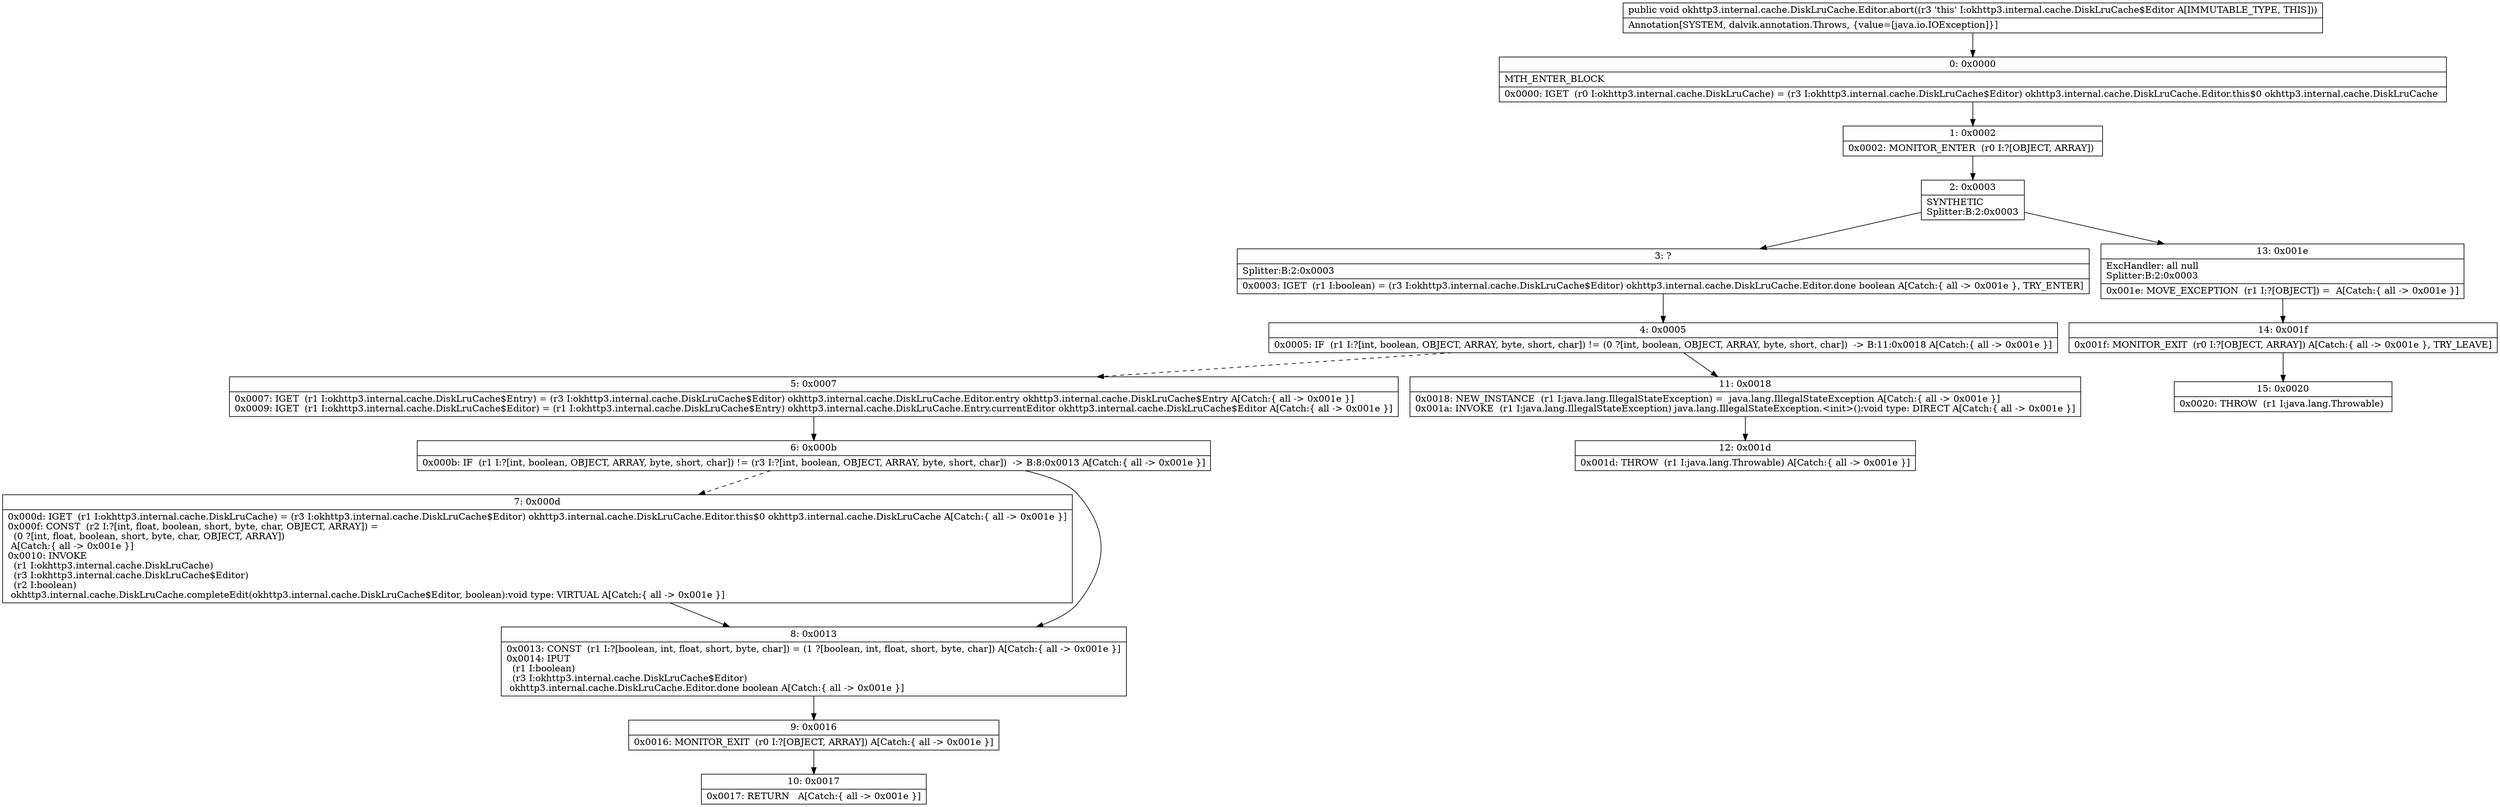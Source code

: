 digraph "CFG forokhttp3.internal.cache.DiskLruCache.Editor.abort()V" {
Node_0 [shape=record,label="{0\:\ 0x0000|MTH_ENTER_BLOCK\l|0x0000: IGET  (r0 I:okhttp3.internal.cache.DiskLruCache) = (r3 I:okhttp3.internal.cache.DiskLruCache$Editor) okhttp3.internal.cache.DiskLruCache.Editor.this$0 okhttp3.internal.cache.DiskLruCache \l}"];
Node_1 [shape=record,label="{1\:\ 0x0002|0x0002: MONITOR_ENTER  (r0 I:?[OBJECT, ARRAY]) \l}"];
Node_2 [shape=record,label="{2\:\ 0x0003|SYNTHETIC\lSplitter:B:2:0x0003\l}"];
Node_3 [shape=record,label="{3\:\ ?|Splitter:B:2:0x0003\l|0x0003: IGET  (r1 I:boolean) = (r3 I:okhttp3.internal.cache.DiskLruCache$Editor) okhttp3.internal.cache.DiskLruCache.Editor.done boolean A[Catch:\{ all \-\> 0x001e \}, TRY_ENTER]\l}"];
Node_4 [shape=record,label="{4\:\ 0x0005|0x0005: IF  (r1 I:?[int, boolean, OBJECT, ARRAY, byte, short, char]) != (0 ?[int, boolean, OBJECT, ARRAY, byte, short, char])  \-\> B:11:0x0018 A[Catch:\{ all \-\> 0x001e \}]\l}"];
Node_5 [shape=record,label="{5\:\ 0x0007|0x0007: IGET  (r1 I:okhttp3.internal.cache.DiskLruCache$Entry) = (r3 I:okhttp3.internal.cache.DiskLruCache$Editor) okhttp3.internal.cache.DiskLruCache.Editor.entry okhttp3.internal.cache.DiskLruCache$Entry A[Catch:\{ all \-\> 0x001e \}]\l0x0009: IGET  (r1 I:okhttp3.internal.cache.DiskLruCache$Editor) = (r1 I:okhttp3.internal.cache.DiskLruCache$Entry) okhttp3.internal.cache.DiskLruCache.Entry.currentEditor okhttp3.internal.cache.DiskLruCache$Editor A[Catch:\{ all \-\> 0x001e \}]\l}"];
Node_6 [shape=record,label="{6\:\ 0x000b|0x000b: IF  (r1 I:?[int, boolean, OBJECT, ARRAY, byte, short, char]) != (r3 I:?[int, boolean, OBJECT, ARRAY, byte, short, char])  \-\> B:8:0x0013 A[Catch:\{ all \-\> 0x001e \}]\l}"];
Node_7 [shape=record,label="{7\:\ 0x000d|0x000d: IGET  (r1 I:okhttp3.internal.cache.DiskLruCache) = (r3 I:okhttp3.internal.cache.DiskLruCache$Editor) okhttp3.internal.cache.DiskLruCache.Editor.this$0 okhttp3.internal.cache.DiskLruCache A[Catch:\{ all \-\> 0x001e \}]\l0x000f: CONST  (r2 I:?[int, float, boolean, short, byte, char, OBJECT, ARRAY]) = \l  (0 ?[int, float, boolean, short, byte, char, OBJECT, ARRAY])\l A[Catch:\{ all \-\> 0x001e \}]\l0x0010: INVOKE  \l  (r1 I:okhttp3.internal.cache.DiskLruCache)\l  (r3 I:okhttp3.internal.cache.DiskLruCache$Editor)\l  (r2 I:boolean)\l okhttp3.internal.cache.DiskLruCache.completeEdit(okhttp3.internal.cache.DiskLruCache$Editor, boolean):void type: VIRTUAL A[Catch:\{ all \-\> 0x001e \}]\l}"];
Node_8 [shape=record,label="{8\:\ 0x0013|0x0013: CONST  (r1 I:?[boolean, int, float, short, byte, char]) = (1 ?[boolean, int, float, short, byte, char]) A[Catch:\{ all \-\> 0x001e \}]\l0x0014: IPUT  \l  (r1 I:boolean)\l  (r3 I:okhttp3.internal.cache.DiskLruCache$Editor)\l okhttp3.internal.cache.DiskLruCache.Editor.done boolean A[Catch:\{ all \-\> 0x001e \}]\l}"];
Node_9 [shape=record,label="{9\:\ 0x0016|0x0016: MONITOR_EXIT  (r0 I:?[OBJECT, ARRAY]) A[Catch:\{ all \-\> 0x001e \}]\l}"];
Node_10 [shape=record,label="{10\:\ 0x0017|0x0017: RETURN   A[Catch:\{ all \-\> 0x001e \}]\l}"];
Node_11 [shape=record,label="{11\:\ 0x0018|0x0018: NEW_INSTANCE  (r1 I:java.lang.IllegalStateException) =  java.lang.IllegalStateException A[Catch:\{ all \-\> 0x001e \}]\l0x001a: INVOKE  (r1 I:java.lang.IllegalStateException) java.lang.IllegalStateException.\<init\>():void type: DIRECT A[Catch:\{ all \-\> 0x001e \}]\l}"];
Node_12 [shape=record,label="{12\:\ 0x001d|0x001d: THROW  (r1 I:java.lang.Throwable) A[Catch:\{ all \-\> 0x001e \}]\l}"];
Node_13 [shape=record,label="{13\:\ 0x001e|ExcHandler: all null\lSplitter:B:2:0x0003\l|0x001e: MOVE_EXCEPTION  (r1 I:?[OBJECT]) =  A[Catch:\{ all \-\> 0x001e \}]\l}"];
Node_14 [shape=record,label="{14\:\ 0x001f|0x001f: MONITOR_EXIT  (r0 I:?[OBJECT, ARRAY]) A[Catch:\{ all \-\> 0x001e \}, TRY_LEAVE]\l}"];
Node_15 [shape=record,label="{15\:\ 0x0020|0x0020: THROW  (r1 I:java.lang.Throwable) \l}"];
MethodNode[shape=record,label="{public void okhttp3.internal.cache.DiskLruCache.Editor.abort((r3 'this' I:okhttp3.internal.cache.DiskLruCache$Editor A[IMMUTABLE_TYPE, THIS]))  | Annotation[SYSTEM, dalvik.annotation.Throws, \{value=[java.io.IOException]\}]\l}"];
MethodNode -> Node_0;
Node_0 -> Node_1;
Node_1 -> Node_2;
Node_2 -> Node_3;
Node_2 -> Node_13;
Node_3 -> Node_4;
Node_4 -> Node_5[style=dashed];
Node_4 -> Node_11;
Node_5 -> Node_6;
Node_6 -> Node_7[style=dashed];
Node_6 -> Node_8;
Node_7 -> Node_8;
Node_8 -> Node_9;
Node_9 -> Node_10;
Node_11 -> Node_12;
Node_13 -> Node_14;
Node_14 -> Node_15;
}

